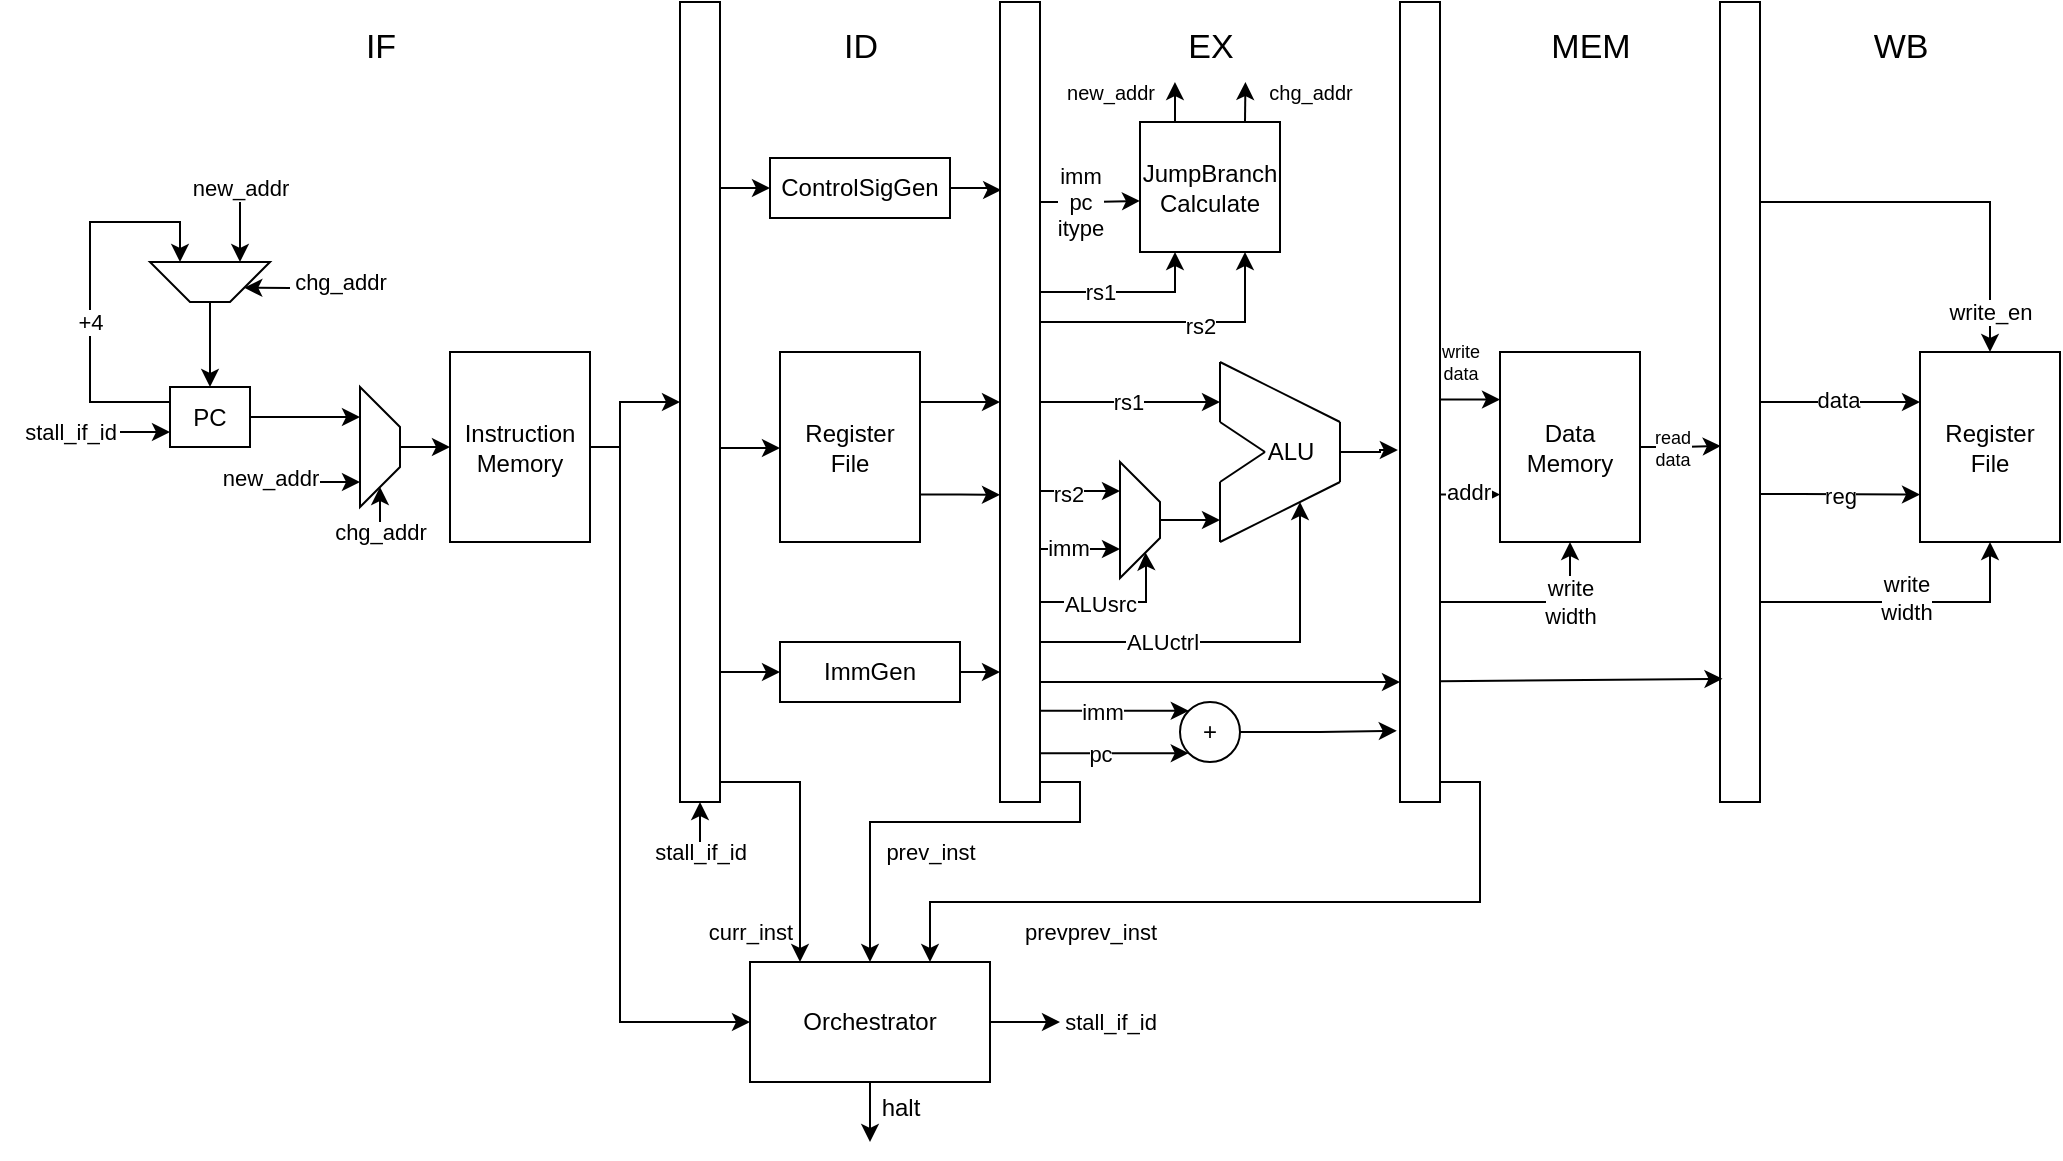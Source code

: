 <mxfile version="22.1.2" type="device" pages="2">
  <diagram name="Page-1" id="x3NtChPYdPju96cAT3KT">
    <mxGraphModel dx="683" dy="403" grid="1" gridSize="10" guides="1" tooltips="1" connect="1" arrows="1" fold="1" page="1" pageScale="1" pageWidth="850" pageHeight="1100" math="0" shadow="0">
      <root>
        <mxCell id="0" />
        <mxCell id="1" parent="0" />
        <mxCell id="_CwGQs3CNdG5-pA4h3Yu-5" style="edgeStyle=orthogonalEdgeStyle;rounded=0;orthogonalLoop=1;jettySize=auto;html=1;entryX=0.75;entryY=1;entryDx=0;entryDy=0;" edge="1" parent="1" source="_CwGQs3CNdG5-pA4h3Yu-2" target="_CwGQs3CNdG5-pA4h3Yu-3">
          <mxGeometry relative="1" as="geometry">
            <Array as="points">
              <mxPoint x="85" y="360" />
              <mxPoint x="85" y="270" />
              <mxPoint x="130" y="270" />
            </Array>
          </mxGeometry>
        </mxCell>
        <mxCell id="_CwGQs3CNdG5-pA4h3Yu-6" value="+4" style="edgeLabel;html=1;align=center;verticalAlign=middle;resizable=0;points=[];" vertex="1" connectable="0" parent="_CwGQs3CNdG5-pA4h3Yu-5">
          <mxGeometry x="-0.172" relative="1" as="geometry">
            <mxPoint as="offset" />
          </mxGeometry>
        </mxCell>
        <mxCell id="_CwGQs3CNdG5-pA4h3Yu-17" style="edgeStyle=orthogonalEdgeStyle;rounded=0;orthogonalLoop=1;jettySize=auto;html=1;entryX=0.25;entryY=1;entryDx=0;entryDy=0;" edge="1" parent="1" source="_CwGQs3CNdG5-pA4h3Yu-2" target="_CwGQs3CNdG5-pA4h3Yu-15">
          <mxGeometry relative="1" as="geometry" />
        </mxCell>
        <mxCell id="_CwGQs3CNdG5-pA4h3Yu-2" value="PC" style="rounded=0;whiteSpace=wrap;html=1;" vertex="1" parent="1">
          <mxGeometry x="125" y="352.5" width="40" height="30" as="geometry" />
        </mxCell>
        <mxCell id="_CwGQs3CNdG5-pA4h3Yu-14" style="edgeStyle=orthogonalEdgeStyle;rounded=0;orthogonalLoop=1;jettySize=auto;html=1;entryX=0.5;entryY=0;entryDx=0;entryDy=0;" edge="1" parent="1" source="_CwGQs3CNdG5-pA4h3Yu-3" target="_CwGQs3CNdG5-pA4h3Yu-2">
          <mxGeometry relative="1" as="geometry" />
        </mxCell>
        <mxCell id="_CwGQs3CNdG5-pA4h3Yu-3" value="" style="shape=trapezoid;perimeter=trapezoidPerimeter;whiteSpace=wrap;html=1;fixedSize=1;direction=west;" vertex="1" parent="1">
          <mxGeometry x="115" y="290" width="60" height="20" as="geometry" />
        </mxCell>
        <mxCell id="_CwGQs3CNdG5-pA4h3Yu-8" value="" style="endArrow=classic;html=1;rounded=0;entryX=0;entryY=0.75;entryDx=0;entryDy=0;" edge="1" parent="1" target="_CwGQs3CNdG5-pA4h3Yu-2">
          <mxGeometry width="50" height="50" relative="1" as="geometry">
            <mxPoint x="100" y="375" as="sourcePoint" />
            <mxPoint x="125" y="430" as="targetPoint" />
          </mxGeometry>
        </mxCell>
        <mxCell id="_CwGQs3CNdG5-pA4h3Yu-10" value="" style="endArrow=classic;html=1;rounded=0;entryX=0.25;entryY=1;entryDx=0;entryDy=0;" edge="1" parent="1" target="_CwGQs3CNdG5-pA4h3Yu-3">
          <mxGeometry width="50" height="50" relative="1" as="geometry">
            <mxPoint x="160" y="260" as="sourcePoint" />
            <mxPoint x="295" y="260" as="targetPoint" />
          </mxGeometry>
        </mxCell>
        <mxCell id="_CwGQs3CNdG5-pA4h3Yu-11" value="&lt;font style=&quot;font-size: 11px;&quot;&gt;new_addr&lt;/font&gt;" style="text;html=1;align=center;verticalAlign=middle;resizable=0;points=[];autosize=1;strokeColor=none;fillColor=none;fontSize=11;" vertex="1" parent="1">
          <mxGeometry x="125" y="238" width="70" height="30" as="geometry" />
        </mxCell>
        <mxCell id="_CwGQs3CNdG5-pA4h3Yu-12" value="" style="endArrow=classic;html=1;rounded=0;entryX=0;entryY=0.25;entryDx=0;entryDy=0;" edge="1" parent="1" target="_CwGQs3CNdG5-pA4h3Yu-3">
          <mxGeometry width="50" height="50" relative="1" as="geometry">
            <mxPoint x="185" y="303" as="sourcePoint" />
            <mxPoint x="295" y="260" as="targetPoint" />
          </mxGeometry>
        </mxCell>
        <mxCell id="_CwGQs3CNdG5-pA4h3Yu-13" value="&lt;font style=&quot;font-size: 11px;&quot;&gt;chg_addr&lt;/font&gt;" style="text;html=1;align=center;verticalAlign=middle;resizable=0;points=[];autosize=1;strokeColor=none;fillColor=none;" vertex="1" parent="1">
          <mxGeometry x="175" y="285" width="70" height="30" as="geometry" />
        </mxCell>
        <mxCell id="_CwGQs3CNdG5-pA4h3Yu-24" style="edgeStyle=orthogonalEdgeStyle;rounded=0;orthogonalLoop=1;jettySize=auto;html=1;" edge="1" parent="1" source="_CwGQs3CNdG5-pA4h3Yu-15" target="_CwGQs3CNdG5-pA4h3Yu-23">
          <mxGeometry relative="1" as="geometry" />
        </mxCell>
        <mxCell id="_CwGQs3CNdG5-pA4h3Yu-15" value="" style="shape=trapezoid;perimeter=trapezoidPerimeter;whiteSpace=wrap;html=1;fixedSize=1;direction=south;" vertex="1" parent="1">
          <mxGeometry x="220" y="352.5" width="20" height="60" as="geometry" />
        </mxCell>
        <mxCell id="_CwGQs3CNdG5-pA4h3Yu-18" value="" style="endArrow=classic;html=1;rounded=0;entryX=1;entryY=0.5;entryDx=0;entryDy=0;" edge="1" parent="1" target="_CwGQs3CNdG5-pA4h3Yu-15">
          <mxGeometry width="50" height="50" relative="1" as="geometry">
            <mxPoint x="230" y="420" as="sourcePoint" />
            <mxPoint x="179.997" y="517.143" as="targetPoint" />
          </mxGeometry>
        </mxCell>
        <mxCell id="_CwGQs3CNdG5-pA4h3Yu-20" value="&lt;font style=&quot;font-size: 11px;&quot;&gt;chg_addr&lt;/font&gt;" style="text;html=1;align=center;verticalAlign=middle;resizable=0;points=[];autosize=1;strokeColor=none;fillColor=none;" vertex="1" parent="1">
          <mxGeometry x="195" y="410" width="70" height="30" as="geometry" />
        </mxCell>
        <mxCell id="_CwGQs3CNdG5-pA4h3Yu-22" value="&lt;font style=&quot;font-size: 11px;&quot;&gt;new_addr&lt;/font&gt;" style="text;html=1;align=center;verticalAlign=middle;resizable=0;points=[];autosize=1;strokeColor=none;fillColor=none;fontSize=11;" vertex="1" parent="1">
          <mxGeometry x="140" y="382.5" width="70" height="30" as="geometry" />
        </mxCell>
        <mxCell id="_CwGQs3CNdG5-pA4h3Yu-53" style="edgeStyle=orthogonalEdgeStyle;rounded=0;orthogonalLoop=1;jettySize=auto;html=1;" edge="1" parent="1" source="_CwGQs3CNdG5-pA4h3Yu-23" target="_CwGQs3CNdG5-pA4h3Yu-46">
          <mxGeometry relative="1" as="geometry">
            <Array as="points">
              <mxPoint x="350" y="383" />
              <mxPoint x="350" y="360" />
            </Array>
          </mxGeometry>
        </mxCell>
        <mxCell id="_CwGQs3CNdG5-pA4h3Yu-54" style="edgeStyle=orthogonalEdgeStyle;rounded=0;orthogonalLoop=1;jettySize=auto;html=1;exitX=1;exitY=0.5;exitDx=0;exitDy=0;entryX=0;entryY=0.5;entryDx=0;entryDy=0;" edge="1" parent="1" source="_CwGQs3CNdG5-pA4h3Yu-23" target="_CwGQs3CNdG5-pA4h3Yu-52">
          <mxGeometry relative="1" as="geometry">
            <Array as="points">
              <mxPoint x="350" y="383" />
              <mxPoint x="350" y="670" />
            </Array>
          </mxGeometry>
        </mxCell>
        <mxCell id="_CwGQs3CNdG5-pA4h3Yu-23" value="Instruction&lt;br&gt;Memory" style="rounded=0;whiteSpace=wrap;html=1;" vertex="1" parent="1">
          <mxGeometry x="265" y="335" width="70" height="95" as="geometry" />
        </mxCell>
        <mxCell id="_CwGQs3CNdG5-pA4h3Yu-71" style="edgeStyle=orthogonalEdgeStyle;rounded=0;orthogonalLoop=1;jettySize=auto;html=1;exitX=1;exitY=0.25;exitDx=0;exitDy=0;" edge="1" parent="1" source="_CwGQs3CNdG5-pA4h3Yu-25" target="_CwGQs3CNdG5-pA4h3Yu-47">
          <mxGeometry relative="1" as="geometry">
            <Array as="points">
              <mxPoint x="500" y="360" />
            </Array>
          </mxGeometry>
        </mxCell>
        <mxCell id="_CwGQs3CNdG5-pA4h3Yu-25" value="Register&lt;br&gt;File" style="rounded=0;whiteSpace=wrap;html=1;" vertex="1" parent="1">
          <mxGeometry x="430" y="335" width="70" height="95" as="geometry" />
        </mxCell>
        <mxCell id="_CwGQs3CNdG5-pA4h3Yu-26" value="ControlSigGen" style="rounded=0;whiteSpace=wrap;html=1;" vertex="1" parent="1">
          <mxGeometry x="425" y="238" width="90" height="30" as="geometry" />
        </mxCell>
        <mxCell id="_CwGQs3CNdG5-pA4h3Yu-27" value="ImmGen" style="rounded=0;whiteSpace=wrap;html=1;" vertex="1" parent="1">
          <mxGeometry x="430" y="480" width="90" height="30" as="geometry" />
        </mxCell>
        <mxCell id="_CwGQs3CNdG5-pA4h3Yu-38" value="" style="group" vertex="1" connectable="0" parent="1">
          <mxGeometry x="650" y="340" width="60" height="90" as="geometry" />
        </mxCell>
        <mxCell id="_CwGQs3CNdG5-pA4h3Yu-29" value="" style="endArrow=none;html=1;rounded=0;" edge="1" parent="_CwGQs3CNdG5-pA4h3Yu-38">
          <mxGeometry width="50" height="50" relative="1" as="geometry">
            <mxPoint x="4.263e-13" y="90" as="sourcePoint" />
            <mxPoint x="60" y="60" as="targetPoint" />
          </mxGeometry>
        </mxCell>
        <mxCell id="_CwGQs3CNdG5-pA4h3Yu-30" value="" style="endArrow=none;html=1;rounded=0;" edge="1" parent="_CwGQs3CNdG5-pA4h3Yu-38">
          <mxGeometry width="50" height="50" relative="1" as="geometry">
            <mxPoint x="60" y="30" as="sourcePoint" />
            <mxPoint as="targetPoint" />
          </mxGeometry>
        </mxCell>
        <mxCell id="_CwGQs3CNdG5-pA4h3Yu-31" value="" style="endArrow=none;html=1;rounded=0;" edge="1" parent="_CwGQs3CNdG5-pA4h3Yu-38">
          <mxGeometry width="50" height="50" relative="1" as="geometry">
            <mxPoint y="30" as="sourcePoint" />
            <mxPoint x="4.263e-13" as="targetPoint" />
          </mxGeometry>
        </mxCell>
        <mxCell id="_CwGQs3CNdG5-pA4h3Yu-32" value="" style="endArrow=none;html=1;rounded=0;" edge="1" parent="_CwGQs3CNdG5-pA4h3Yu-38">
          <mxGeometry width="50" height="50" relative="1" as="geometry">
            <mxPoint x="4.263e-13" y="90" as="sourcePoint" />
            <mxPoint x="4.263e-13" y="60" as="targetPoint" />
          </mxGeometry>
        </mxCell>
        <mxCell id="_CwGQs3CNdG5-pA4h3Yu-33" value="" style="endArrow=none;html=1;rounded=0;" edge="1" parent="_CwGQs3CNdG5-pA4h3Yu-38">
          <mxGeometry width="50" height="50" relative="1" as="geometry">
            <mxPoint x="60" y="60" as="sourcePoint" />
            <mxPoint x="60" y="30" as="targetPoint" />
          </mxGeometry>
        </mxCell>
        <mxCell id="_CwGQs3CNdG5-pA4h3Yu-34" value="" style="endArrow=none;html=1;rounded=0;" edge="1" parent="_CwGQs3CNdG5-pA4h3Yu-38">
          <mxGeometry width="50" height="50" relative="1" as="geometry">
            <mxPoint x="22.5" y="45" as="sourcePoint" />
            <mxPoint y="30" as="targetPoint" />
          </mxGeometry>
        </mxCell>
        <mxCell id="_CwGQs3CNdG5-pA4h3Yu-35" value="" style="endArrow=none;html=1;rounded=0;" edge="1" parent="_CwGQs3CNdG5-pA4h3Yu-38">
          <mxGeometry width="50" height="50" relative="1" as="geometry">
            <mxPoint y="60" as="sourcePoint" />
            <mxPoint x="22.5" y="45" as="targetPoint" />
          </mxGeometry>
        </mxCell>
        <mxCell id="_CwGQs3CNdG5-pA4h3Yu-40" value="ALU" style="text;html=1;align=center;verticalAlign=middle;resizable=0;points=[];autosize=1;strokeColor=none;fillColor=none;" vertex="1" parent="_CwGQs3CNdG5-pA4h3Yu-38">
          <mxGeometry x="10" y="30" width="50" height="30" as="geometry" />
        </mxCell>
        <mxCell id="_CwGQs3CNdG5-pA4h3Yu-39" value="" style="endArrow=classic;html=1;rounded=0;entryX=0.75;entryY=1;entryDx=0;entryDy=0;" edge="1" parent="1">
          <mxGeometry width="50" height="50" relative="1" as="geometry">
            <mxPoint x="200" y="400" as="sourcePoint" />
            <mxPoint x="220" y="400" as="targetPoint" />
          </mxGeometry>
        </mxCell>
        <mxCell id="_CwGQs3CNdG5-pA4h3Yu-79" style="edgeStyle=orthogonalEdgeStyle;rounded=0;orthogonalLoop=1;jettySize=auto;html=1;" edge="1" parent="1" source="_CwGQs3CNdG5-pA4h3Yu-41">
          <mxGeometry relative="1" as="geometry">
            <mxPoint x="650" y="419.0" as="targetPoint" />
          </mxGeometry>
        </mxCell>
        <mxCell id="_CwGQs3CNdG5-pA4h3Yu-41" value="" style="shape=trapezoid;perimeter=trapezoidPerimeter;whiteSpace=wrap;html=1;fixedSize=1;direction=south;" vertex="1" parent="1">
          <mxGeometry x="600" y="390" width="20" height="58" as="geometry" />
        </mxCell>
        <mxCell id="_CwGQs3CNdG5-pA4h3Yu-143" style="edgeStyle=orthogonalEdgeStyle;rounded=0;orthogonalLoop=1;jettySize=auto;html=1;exitX=0.25;exitY=0;exitDx=0;exitDy=0;" edge="1" parent="1" source="_CwGQs3CNdG5-pA4h3Yu-42">
          <mxGeometry relative="1" as="geometry">
            <mxPoint x="627.476" y="200" as="targetPoint" />
          </mxGeometry>
        </mxCell>
        <mxCell id="_CwGQs3CNdG5-pA4h3Yu-144" style="edgeStyle=orthogonalEdgeStyle;rounded=0;orthogonalLoop=1;jettySize=auto;html=1;exitX=0.75;exitY=0;exitDx=0;exitDy=0;" edge="1" parent="1" source="_CwGQs3CNdG5-pA4h3Yu-42">
          <mxGeometry relative="1" as="geometry">
            <mxPoint x="662.714" y="200" as="targetPoint" />
          </mxGeometry>
        </mxCell>
        <mxCell id="_CwGQs3CNdG5-pA4h3Yu-42" value="JumpBranch&lt;br&gt;Calculate" style="rounded=0;whiteSpace=wrap;html=1;" vertex="1" parent="1">
          <mxGeometry x="610" y="220" width="70" height="65" as="geometry" />
        </mxCell>
        <mxCell id="_CwGQs3CNdG5-pA4h3Yu-44" value="Data Memory" style="rounded=0;whiteSpace=wrap;html=1;" vertex="1" parent="1">
          <mxGeometry x="790" y="335" width="70" height="95" as="geometry" />
        </mxCell>
        <mxCell id="_CwGQs3CNdG5-pA4h3Yu-45" value="Register&lt;br&gt;File" style="rounded=0;whiteSpace=wrap;html=1;" vertex="1" parent="1">
          <mxGeometry x="1000" y="335" width="70" height="95" as="geometry" />
        </mxCell>
        <mxCell id="_CwGQs3CNdG5-pA4h3Yu-62" style="edgeStyle=orthogonalEdgeStyle;rounded=0;orthogonalLoop=1;jettySize=auto;html=1;" edge="1" parent="1" source="_CwGQs3CNdG5-pA4h3Yu-46" target="_CwGQs3CNdG5-pA4h3Yu-52">
          <mxGeometry relative="1" as="geometry">
            <Array as="points">
              <mxPoint x="440" y="550" />
            </Array>
          </mxGeometry>
        </mxCell>
        <mxCell id="_CwGQs3CNdG5-pA4h3Yu-65" style="edgeStyle=orthogonalEdgeStyle;rounded=0;orthogonalLoop=1;jettySize=auto;html=1;" edge="1" parent="1" source="_CwGQs3CNdG5-pA4h3Yu-46" target="_CwGQs3CNdG5-pA4h3Yu-27">
          <mxGeometry relative="1" as="geometry">
            <Array as="points">
              <mxPoint x="410" y="495" />
              <mxPoint x="410" y="495" />
            </Array>
          </mxGeometry>
        </mxCell>
        <mxCell id="_CwGQs3CNdG5-pA4h3Yu-68" style="edgeStyle=orthogonalEdgeStyle;rounded=0;orthogonalLoop=1;jettySize=auto;html=1;" edge="1" parent="1" source="_CwGQs3CNdG5-pA4h3Yu-46" target="_CwGQs3CNdG5-pA4h3Yu-25">
          <mxGeometry relative="1" as="geometry">
            <mxPoint x="440" y="380" as="targetPoint" />
            <Array as="points">
              <mxPoint x="410" y="383" />
              <mxPoint x="410" y="383" />
            </Array>
          </mxGeometry>
        </mxCell>
        <mxCell id="_CwGQs3CNdG5-pA4h3Yu-74" style="edgeStyle=orthogonalEdgeStyle;rounded=0;orthogonalLoop=1;jettySize=auto;html=1;" edge="1" parent="1" source="_CwGQs3CNdG5-pA4h3Yu-46" target="_CwGQs3CNdG5-pA4h3Yu-26">
          <mxGeometry relative="1" as="geometry">
            <Array as="points">
              <mxPoint x="420" y="253" />
              <mxPoint x="420" y="253" />
            </Array>
          </mxGeometry>
        </mxCell>
        <mxCell id="_CwGQs3CNdG5-pA4h3Yu-46" value="" style="rounded=0;whiteSpace=wrap;html=1;" vertex="1" parent="1">
          <mxGeometry x="380" y="160" width="20" height="400" as="geometry" />
        </mxCell>
        <mxCell id="_CwGQs3CNdG5-pA4h3Yu-73" style="edgeStyle=orthogonalEdgeStyle;rounded=0;orthogonalLoop=1;jettySize=auto;html=1;" edge="1" parent="1" source="_CwGQs3CNdG5-pA4h3Yu-47">
          <mxGeometry relative="1" as="geometry">
            <mxPoint x="650" y="360" as="targetPoint" />
          </mxGeometry>
        </mxCell>
        <mxCell id="_CwGQs3CNdG5-pA4h3Yu-94" value="rs1" style="edgeLabel;html=1;align=center;verticalAlign=middle;resizable=0;points=[];" vertex="1" connectable="0" parent="_CwGQs3CNdG5-pA4h3Yu-73">
          <mxGeometry x="-0.044" relative="1" as="geometry">
            <mxPoint as="offset" />
          </mxGeometry>
        </mxCell>
        <mxCell id="_CwGQs3CNdG5-pA4h3Yu-77" style="edgeStyle=orthogonalEdgeStyle;rounded=0;orthogonalLoop=1;jettySize=auto;html=1;entryX=0.25;entryY=1;entryDx=0;entryDy=0;" edge="1" parent="1" source="_CwGQs3CNdG5-pA4h3Yu-47" target="_CwGQs3CNdG5-pA4h3Yu-41">
          <mxGeometry relative="1" as="geometry">
            <Array as="points">
              <mxPoint x="580" y="405" />
            </Array>
          </mxGeometry>
        </mxCell>
        <mxCell id="_CwGQs3CNdG5-pA4h3Yu-95" value="rs2" style="edgeLabel;html=1;align=center;verticalAlign=middle;resizable=0;points=[];" vertex="1" connectable="0" parent="_CwGQs3CNdG5-pA4h3Yu-77">
          <mxGeometry x="-0.321" y="-1" relative="1" as="geometry">
            <mxPoint as="offset" />
          </mxGeometry>
        </mxCell>
        <mxCell id="_CwGQs3CNdG5-pA4h3Yu-78" style="edgeStyle=orthogonalEdgeStyle;rounded=0;orthogonalLoop=1;jettySize=auto;html=1;entryX=0.75;entryY=1;entryDx=0;entryDy=0;" edge="1" parent="1" source="_CwGQs3CNdG5-pA4h3Yu-47" target="_CwGQs3CNdG5-pA4h3Yu-41">
          <mxGeometry relative="1" as="geometry">
            <Array as="points">
              <mxPoint x="580" y="434" />
            </Array>
          </mxGeometry>
        </mxCell>
        <mxCell id="_CwGQs3CNdG5-pA4h3Yu-97" value="imm" style="edgeLabel;html=1;align=center;verticalAlign=middle;resizable=0;points=[];" vertex="1" connectable="0" parent="_CwGQs3CNdG5-pA4h3Yu-78">
          <mxGeometry x="-0.321" y="1" relative="1" as="geometry">
            <mxPoint as="offset" />
          </mxGeometry>
        </mxCell>
        <mxCell id="_CwGQs3CNdG5-pA4h3Yu-80" style="edgeStyle=orthogonalEdgeStyle;rounded=0;orthogonalLoop=1;jettySize=auto;html=1;exitX=1;exitY=0.75;exitDx=0;exitDy=0;entryX=1;entryY=0.25;entryDx=0;entryDy=0;" edge="1" parent="1" source="_CwGQs3CNdG5-pA4h3Yu-47" target="_CwGQs3CNdG5-pA4h3Yu-41">
          <mxGeometry relative="1" as="geometry">
            <Array as="points">
              <mxPoint x="613" y="460" />
              <mxPoint x="613" y="440" />
              <mxPoint x="613" y="440" />
            </Array>
          </mxGeometry>
        </mxCell>
        <mxCell id="_CwGQs3CNdG5-pA4h3Yu-99" value="ALUsrc" style="edgeLabel;html=1;align=center;verticalAlign=middle;resizable=0;points=[];" vertex="1" connectable="0" parent="_CwGQs3CNdG5-pA4h3Yu-80">
          <mxGeometry x="-0.593" y="-1" relative="1" as="geometry">
            <mxPoint x="14" as="offset" />
          </mxGeometry>
        </mxCell>
        <mxCell id="_CwGQs3CNdG5-pA4h3Yu-82" style="edgeStyle=orthogonalEdgeStyle;rounded=0;orthogonalLoop=1;jettySize=auto;html=1;exitX=1;exitY=0.75;exitDx=0;exitDy=0;" edge="1" parent="1" source="_CwGQs3CNdG5-pA4h3Yu-47">
          <mxGeometry relative="1" as="geometry">
            <mxPoint x="690" y="410" as="targetPoint" />
            <Array as="points">
              <mxPoint x="560" y="480" />
              <mxPoint x="690" y="480" />
            </Array>
          </mxGeometry>
        </mxCell>
        <mxCell id="_CwGQs3CNdG5-pA4h3Yu-100" value="ALUctrl" style="edgeLabel;html=1;align=center;verticalAlign=middle;resizable=0;points=[];" vertex="1" connectable="0" parent="_CwGQs3CNdG5-pA4h3Yu-82">
          <mxGeometry x="-0.659" relative="1" as="geometry">
            <mxPoint x="43" as="offset" />
          </mxGeometry>
        </mxCell>
        <mxCell id="_CwGQs3CNdG5-pA4h3Yu-83" style="edgeStyle=orthogonalEdgeStyle;rounded=0;orthogonalLoop=1;jettySize=auto;html=1;exitX=1;exitY=0.75;exitDx=0;exitDy=0;entryX=0;entryY=0;entryDx=0;entryDy=0;" edge="1" parent="1" source="_CwGQs3CNdG5-pA4h3Yu-47" target="_CwGQs3CNdG5-pA4h3Yu-50">
          <mxGeometry relative="1" as="geometry">
            <Array as="points">
              <mxPoint x="560" y="514" />
            </Array>
          </mxGeometry>
        </mxCell>
        <mxCell id="_CwGQs3CNdG5-pA4h3Yu-101" value="imm" style="edgeLabel;html=1;align=center;verticalAlign=middle;resizable=0;points=[];" vertex="1" connectable="0" parent="_CwGQs3CNdG5-pA4h3Yu-83">
          <mxGeometry x="0.324" relative="1" as="geometry">
            <mxPoint as="offset" />
          </mxGeometry>
        </mxCell>
        <mxCell id="_CwGQs3CNdG5-pA4h3Yu-84" style="edgeStyle=orthogonalEdgeStyle;rounded=0;orthogonalLoop=1;jettySize=auto;html=1;exitX=1;exitY=0.75;exitDx=0;exitDy=0;entryX=0;entryY=1;entryDx=0;entryDy=0;" edge="1" parent="1" source="_CwGQs3CNdG5-pA4h3Yu-47" target="_CwGQs3CNdG5-pA4h3Yu-50">
          <mxGeometry relative="1" as="geometry">
            <Array as="points">
              <mxPoint x="560" y="536" />
            </Array>
          </mxGeometry>
        </mxCell>
        <mxCell id="_CwGQs3CNdG5-pA4h3Yu-102" value="pc" style="edgeLabel;html=1;align=center;verticalAlign=middle;resizable=0;points=[];" vertex="1" connectable="0" parent="_CwGQs3CNdG5-pA4h3Yu-84">
          <mxGeometry x="0.352" relative="1" as="geometry">
            <mxPoint x="4" as="offset" />
          </mxGeometry>
        </mxCell>
        <mxCell id="_CwGQs3CNdG5-pA4h3Yu-89" style="edgeStyle=orthogonalEdgeStyle;rounded=0;orthogonalLoop=1;jettySize=auto;html=1;exitX=1;exitY=0.25;exitDx=0;exitDy=0;entryX=0.25;entryY=1;entryDx=0;entryDy=0;" edge="1" parent="1" source="_CwGQs3CNdG5-pA4h3Yu-47" target="_CwGQs3CNdG5-pA4h3Yu-42">
          <mxGeometry relative="1" as="geometry">
            <Array as="points">
              <mxPoint x="560" y="305" />
              <mxPoint x="628" y="305" />
            </Array>
          </mxGeometry>
        </mxCell>
        <mxCell id="_CwGQs3CNdG5-pA4h3Yu-92" value="rs1" style="edgeLabel;html=1;align=center;verticalAlign=middle;resizable=0;points=[];" vertex="1" connectable="0" parent="_CwGQs3CNdG5-pA4h3Yu-89">
          <mxGeometry x="0.13" relative="1" as="geometry">
            <mxPoint as="offset" />
          </mxGeometry>
        </mxCell>
        <mxCell id="_CwGQs3CNdG5-pA4h3Yu-90" value="" style="edgeStyle=orthogonalEdgeStyle;rounded=0;orthogonalLoop=1;jettySize=auto;html=1;exitX=1;exitY=0.25;exitDx=0;exitDy=0;entryX=0.75;entryY=1;entryDx=0;entryDy=0;" edge="1" parent="1" source="_CwGQs3CNdG5-pA4h3Yu-47" target="_CwGQs3CNdG5-pA4h3Yu-42">
          <mxGeometry relative="1" as="geometry">
            <Array as="points">
              <mxPoint x="560" y="320" />
              <mxPoint x="663" y="320" />
            </Array>
          </mxGeometry>
        </mxCell>
        <mxCell id="_CwGQs3CNdG5-pA4h3Yu-93" value="rs2" style="edgeLabel;html=1;align=center;verticalAlign=middle;resizable=0;points=[];" vertex="1" connectable="0" parent="_CwGQs3CNdG5-pA4h3Yu-90">
          <mxGeometry x="0.378" y="-2" relative="1" as="geometry">
            <mxPoint x="4" as="offset" />
          </mxGeometry>
        </mxCell>
        <mxCell id="_CwGQs3CNdG5-pA4h3Yu-47" value="" style="rounded=0;whiteSpace=wrap;html=1;" vertex="1" parent="1">
          <mxGeometry x="540" y="160" width="20" height="400" as="geometry" />
        </mxCell>
        <mxCell id="_CwGQs3CNdG5-pA4h3Yu-104" style="edgeStyle=orthogonalEdgeStyle;rounded=0;orthogonalLoop=1;jettySize=auto;html=1;exitX=1;exitY=0.75;exitDx=0;exitDy=0;entryX=0.5;entryY=1;entryDx=0;entryDy=0;" edge="1" parent="1" source="_CwGQs3CNdG5-pA4h3Yu-48" target="_CwGQs3CNdG5-pA4h3Yu-44">
          <mxGeometry relative="1" as="geometry">
            <Array as="points">
              <mxPoint x="825" y="460" />
            </Array>
          </mxGeometry>
        </mxCell>
        <mxCell id="_CwGQs3CNdG5-pA4h3Yu-117" value="write&lt;br&gt;width" style="edgeLabel;html=1;align=center;verticalAlign=middle;resizable=0;points=[];" vertex="1" connectable="0" parent="_CwGQs3CNdG5-pA4h3Yu-104">
          <mxGeometry x="0.6" y="2" relative="1" as="geometry">
            <mxPoint x="2" y="11" as="offset" />
          </mxGeometry>
        </mxCell>
        <mxCell id="_CwGQs3CNdG5-pA4h3Yu-108" style="edgeStyle=orthogonalEdgeStyle;rounded=0;orthogonalLoop=1;jettySize=auto;html=1;entryX=0;entryY=0.25;entryDx=0;entryDy=0;" edge="1" parent="1" source="_CwGQs3CNdG5-pA4h3Yu-48" target="_CwGQs3CNdG5-pA4h3Yu-44">
          <mxGeometry relative="1" as="geometry">
            <Array as="points">
              <mxPoint x="780" y="359" />
            </Array>
          </mxGeometry>
        </mxCell>
        <mxCell id="_CwGQs3CNdG5-pA4h3Yu-110" value="write&lt;br style=&quot;font-size: 9px;&quot;&gt;data" style="edgeLabel;html=1;align=center;verticalAlign=middle;resizable=0;points=[];fontSize=9;" vertex="1" connectable="0" parent="_CwGQs3CNdG5-pA4h3Yu-108">
          <mxGeometry x="-0.533" y="2" relative="1" as="geometry">
            <mxPoint x="3" y="-17" as="offset" />
          </mxGeometry>
        </mxCell>
        <mxCell id="_CwGQs3CNdG5-pA4h3Yu-109" style="edgeStyle=orthogonalEdgeStyle;rounded=0;orthogonalLoop=1;jettySize=auto;html=1;entryX=0;entryY=0.75;entryDx=0;entryDy=0;" edge="1" parent="1" source="_CwGQs3CNdG5-pA4h3Yu-48" target="_CwGQs3CNdG5-pA4h3Yu-44">
          <mxGeometry relative="1" as="geometry">
            <Array as="points">
              <mxPoint x="780" y="406" />
            </Array>
          </mxGeometry>
        </mxCell>
        <mxCell id="_CwGQs3CNdG5-pA4h3Yu-111" value="addr" style="edgeLabel;html=1;align=center;verticalAlign=middle;resizable=0;points=[];" vertex="1" connectable="0" parent="_CwGQs3CNdG5-pA4h3Yu-109">
          <mxGeometry x="-0.089" y="2" relative="1" as="geometry">
            <mxPoint as="offset" />
          </mxGeometry>
        </mxCell>
        <mxCell id="_CwGQs3CNdG5-pA4h3Yu-141" style="edgeStyle=orthogonalEdgeStyle;rounded=0;orthogonalLoop=1;jettySize=auto;html=1;entryX=0.75;entryY=0;entryDx=0;entryDy=0;" edge="1" parent="1" source="_CwGQs3CNdG5-pA4h3Yu-48" target="_CwGQs3CNdG5-pA4h3Yu-52">
          <mxGeometry relative="1" as="geometry">
            <Array as="points">
              <mxPoint x="780" y="550" />
              <mxPoint x="780" y="610" />
              <mxPoint x="505" y="610" />
            </Array>
          </mxGeometry>
        </mxCell>
        <mxCell id="_CwGQs3CNdG5-pA4h3Yu-48" value="" style="rounded=0;whiteSpace=wrap;html=1;" vertex="1" parent="1">
          <mxGeometry x="740" y="160" width="20" height="400" as="geometry" />
        </mxCell>
        <mxCell id="_CwGQs3CNdG5-pA4h3Yu-50" value="+" style="ellipse;whiteSpace=wrap;html=1;aspect=fixed;" vertex="1" parent="1">
          <mxGeometry x="630" y="510" width="30" height="30" as="geometry" />
        </mxCell>
        <mxCell id="_CwGQs3CNdG5-pA4h3Yu-112" style="edgeStyle=orthogonalEdgeStyle;rounded=0;orthogonalLoop=1;jettySize=auto;html=1;exitX=1;exitY=0.25;exitDx=0;exitDy=0;entryX=0.5;entryY=0;entryDx=0;entryDy=0;" edge="1" parent="1" source="_CwGQs3CNdG5-pA4h3Yu-51" target="_CwGQs3CNdG5-pA4h3Yu-45">
          <mxGeometry relative="1" as="geometry" />
        </mxCell>
        <mxCell id="_CwGQs3CNdG5-pA4h3Yu-113" value="write_en" style="edgeLabel;html=1;align=center;verticalAlign=middle;resizable=0;points=[];" vertex="1" connectable="0" parent="_CwGQs3CNdG5-pA4h3Yu-112">
          <mxGeometry x="-0.053" y="1" relative="1" as="geometry">
            <mxPoint x="25" y="56" as="offset" />
          </mxGeometry>
        </mxCell>
        <mxCell id="_CwGQs3CNdG5-pA4h3Yu-114" style="edgeStyle=orthogonalEdgeStyle;rounded=0;orthogonalLoop=1;jettySize=auto;html=1;entryX=0;entryY=0.75;entryDx=0;entryDy=0;" edge="1" parent="1" source="_CwGQs3CNdG5-pA4h3Yu-51" target="_CwGQs3CNdG5-pA4h3Yu-45">
          <mxGeometry relative="1" as="geometry">
            <Array as="points">
              <mxPoint x="940" y="406" />
              <mxPoint x="940" y="406" />
            </Array>
          </mxGeometry>
        </mxCell>
        <mxCell id="_CwGQs3CNdG5-pA4h3Yu-115" value="reg" style="edgeLabel;html=1;align=center;verticalAlign=middle;resizable=0;points=[];" vertex="1" connectable="0" parent="_CwGQs3CNdG5-pA4h3Yu-114">
          <mxGeometry x="0.0" y="-1" relative="1" as="geometry">
            <mxPoint as="offset" />
          </mxGeometry>
        </mxCell>
        <mxCell id="_CwGQs3CNdG5-pA4h3Yu-118" style="edgeStyle=orthogonalEdgeStyle;rounded=0;orthogonalLoop=1;jettySize=auto;html=1;exitX=1;exitY=0.75;exitDx=0;exitDy=0;entryX=0.5;entryY=1;entryDx=0;entryDy=0;" edge="1" parent="1" source="_CwGQs3CNdG5-pA4h3Yu-51" target="_CwGQs3CNdG5-pA4h3Yu-45">
          <mxGeometry relative="1" as="geometry">
            <Array as="points">
              <mxPoint x="1035" y="460" />
            </Array>
          </mxGeometry>
        </mxCell>
        <mxCell id="_CwGQs3CNdG5-pA4h3Yu-119" value="write&lt;br&gt;width" style="edgeLabel;html=1;align=center;verticalAlign=middle;resizable=0;points=[];" vertex="1" connectable="0" parent="_CwGQs3CNdG5-pA4h3Yu-118">
          <mxGeometry y="2" relative="1" as="geometry">
            <mxPoint as="offset" />
          </mxGeometry>
        </mxCell>
        <mxCell id="_CwGQs3CNdG5-pA4h3Yu-122" style="edgeStyle=orthogonalEdgeStyle;rounded=0;orthogonalLoop=1;jettySize=auto;html=1;" edge="1" parent="1" source="_CwGQs3CNdG5-pA4h3Yu-51">
          <mxGeometry relative="1" as="geometry">
            <mxPoint x="1000" y="360" as="targetPoint" />
            <Array as="points">
              <mxPoint x="1000" y="360" />
            </Array>
          </mxGeometry>
        </mxCell>
        <mxCell id="_CwGQs3CNdG5-pA4h3Yu-123" value="data" style="edgeLabel;html=1;align=center;verticalAlign=middle;resizable=0;points=[];" vertex="1" connectable="0" parent="_CwGQs3CNdG5-pA4h3Yu-122">
          <mxGeometry x="-0.035" y="1" relative="1" as="geometry">
            <mxPoint as="offset" />
          </mxGeometry>
        </mxCell>
        <mxCell id="_CwGQs3CNdG5-pA4h3Yu-51" value="" style="rounded=0;whiteSpace=wrap;html=1;" vertex="1" parent="1">
          <mxGeometry x="900" y="160" width="20" height="400" as="geometry" />
        </mxCell>
        <mxCell id="_CwGQs3CNdG5-pA4h3Yu-59" style="edgeStyle=orthogonalEdgeStyle;rounded=0;orthogonalLoop=1;jettySize=auto;html=1;exitX=1;exitY=0.5;exitDx=0;exitDy=0;" edge="1" parent="1" source="_CwGQs3CNdG5-pA4h3Yu-52">
          <mxGeometry relative="1" as="geometry">
            <mxPoint x="570" y="669.833" as="targetPoint" />
          </mxGeometry>
        </mxCell>
        <mxCell id="_CwGQs3CNdG5-pA4h3Yu-120" style="edgeStyle=orthogonalEdgeStyle;rounded=0;orthogonalLoop=1;jettySize=auto;html=1;" edge="1" parent="1" source="_CwGQs3CNdG5-pA4h3Yu-52">
          <mxGeometry relative="1" as="geometry">
            <mxPoint x="475" y="730" as="targetPoint" />
          </mxGeometry>
        </mxCell>
        <mxCell id="_CwGQs3CNdG5-pA4h3Yu-52" value="Orchestrator" style="rounded=0;whiteSpace=wrap;html=1;" vertex="1" parent="1">
          <mxGeometry x="415" y="640" width="120" height="60" as="geometry" />
        </mxCell>
        <mxCell id="_CwGQs3CNdG5-pA4h3Yu-55" value="" style="endArrow=classic;html=1;rounded=0;entryX=0.5;entryY=1;entryDx=0;entryDy=0;" edge="1" parent="1" target="_CwGQs3CNdG5-pA4h3Yu-46">
          <mxGeometry width="50" height="50" relative="1" as="geometry">
            <mxPoint x="390" y="580" as="sourcePoint" />
            <mxPoint x="415" y="570" as="targetPoint" />
          </mxGeometry>
        </mxCell>
        <mxCell id="_CwGQs3CNdG5-pA4h3Yu-56" value="&lt;font style=&quot;font-size: 11px;&quot;&gt;stall_if_id&lt;/font&gt;" style="text;html=1;align=center;verticalAlign=middle;resizable=0;points=[];autosize=1;strokeColor=none;fillColor=none;" vertex="1" parent="1">
          <mxGeometry x="355" y="570" width="70" height="30" as="geometry" />
        </mxCell>
        <mxCell id="_CwGQs3CNdG5-pA4h3Yu-64" value="&lt;font style=&quot;font-size: 11px;&quot;&gt;curr_inst&lt;/font&gt;" style="text;html=1;align=center;verticalAlign=middle;resizable=0;points=[];autosize=1;strokeColor=none;fillColor=none;" vertex="1" parent="1">
          <mxGeometry x="380" y="610" width="70" height="30" as="geometry" />
        </mxCell>
        <mxCell id="_CwGQs3CNdG5-pA4h3Yu-67" style="edgeStyle=orthogonalEdgeStyle;rounded=0;orthogonalLoop=1;jettySize=auto;html=1;entryX=-0.009;entryY=0.836;entryDx=0;entryDy=0;entryPerimeter=0;" edge="1" parent="1" source="_CwGQs3CNdG5-pA4h3Yu-27" target="_CwGQs3CNdG5-pA4h3Yu-47">
          <mxGeometry relative="1" as="geometry" />
        </mxCell>
        <mxCell id="_CwGQs3CNdG5-pA4h3Yu-72" style="edgeStyle=orthogonalEdgeStyle;rounded=0;orthogonalLoop=1;jettySize=auto;html=1;exitX=1;exitY=0.75;exitDx=0;exitDy=0;entryX=0;entryY=0.616;entryDx=0;entryDy=0;entryPerimeter=0;" edge="1" parent="1" source="_CwGQs3CNdG5-pA4h3Yu-25" target="_CwGQs3CNdG5-pA4h3Yu-47">
          <mxGeometry relative="1" as="geometry" />
        </mxCell>
        <mxCell id="_CwGQs3CNdG5-pA4h3Yu-75" style="edgeStyle=orthogonalEdgeStyle;rounded=0;orthogonalLoop=1;jettySize=auto;html=1;entryX=0.029;entryY=0.235;entryDx=0;entryDy=0;entryPerimeter=0;" edge="1" parent="1" source="_CwGQs3CNdG5-pA4h3Yu-26" target="_CwGQs3CNdG5-pA4h3Yu-47">
          <mxGeometry relative="1" as="geometry" />
        </mxCell>
        <mxCell id="_CwGQs3CNdG5-pA4h3Yu-85" style="edgeStyle=orthogonalEdgeStyle;rounded=0;orthogonalLoop=1;jettySize=auto;html=1;entryX=-0.08;entryY=0.911;entryDx=0;entryDy=0;entryPerimeter=0;" edge="1" parent="1" source="_CwGQs3CNdG5-pA4h3Yu-50" target="_CwGQs3CNdG5-pA4h3Yu-48">
          <mxGeometry relative="1" as="geometry" />
        </mxCell>
        <mxCell id="_CwGQs3CNdG5-pA4h3Yu-88" style="edgeStyle=orthogonalEdgeStyle;rounded=0;orthogonalLoop=1;jettySize=auto;html=1;exitX=1;exitY=0.25;exitDx=0;exitDy=0;entryX=0;entryY=0.607;entryDx=0;entryDy=0;entryPerimeter=0;" edge="1" parent="1" source="_CwGQs3CNdG5-pA4h3Yu-47" target="_CwGQs3CNdG5-pA4h3Yu-42">
          <mxGeometry relative="1" as="geometry" />
        </mxCell>
        <mxCell id="_CwGQs3CNdG5-pA4h3Yu-91" value="imm&lt;br&gt;pc&lt;br&gt;itype" style="edgeLabel;html=1;align=center;verticalAlign=middle;resizable=0;points=[];" vertex="1" connectable="0" parent="_CwGQs3CNdG5-pA4h3Yu-88">
          <mxGeometry x="-0.289" y="3" relative="1" as="geometry">
            <mxPoint x="2" y="3" as="offset" />
          </mxGeometry>
        </mxCell>
        <mxCell id="_CwGQs3CNdG5-pA4h3Yu-98" value="" style="endArrow=classic;html=1;rounded=0;exitX=1.003;exitY=0.85;exitDx=0;exitDy=0;exitPerimeter=0;" edge="1" parent="1" source="_CwGQs3CNdG5-pA4h3Yu-47">
          <mxGeometry width="50" height="50" relative="1" as="geometry">
            <mxPoint x="580" y="500" as="sourcePoint" />
            <mxPoint x="740" y="500" as="targetPoint" />
          </mxGeometry>
        </mxCell>
        <mxCell id="_CwGQs3CNdG5-pA4h3Yu-103" value="" style="endArrow=classic;html=1;rounded=0;exitX=0.984;exitY=0.849;exitDx=0;exitDy=0;exitPerimeter=0;entryX=0.062;entryY=0.846;entryDx=0;entryDy=0;entryPerimeter=0;" edge="1" parent="1" source="_CwGQs3CNdG5-pA4h3Yu-48" target="_CwGQs3CNdG5-pA4h3Yu-51">
          <mxGeometry width="50" height="50" relative="1" as="geometry">
            <mxPoint x="800" y="510" as="sourcePoint" />
            <mxPoint x="850" y="460" as="targetPoint" />
          </mxGeometry>
        </mxCell>
        <mxCell id="_CwGQs3CNdG5-pA4h3Yu-105" style="edgeStyle=orthogonalEdgeStyle;rounded=0;orthogonalLoop=1;jettySize=auto;html=1;entryX=0.019;entryY=0.555;entryDx=0;entryDy=0;entryPerimeter=0;" edge="1" parent="1" source="_CwGQs3CNdG5-pA4h3Yu-44" target="_CwGQs3CNdG5-pA4h3Yu-51">
          <mxGeometry relative="1" as="geometry" />
        </mxCell>
        <mxCell id="_CwGQs3CNdG5-pA4h3Yu-106" value="read&lt;br style=&quot;font-size: 9px;&quot;&gt;data" style="edgeLabel;html=1;align=center;verticalAlign=middle;resizable=0;points=[];fontSize=9;" vertex="1" connectable="0" parent="_CwGQs3CNdG5-pA4h3Yu-105">
          <mxGeometry x="-0.217" relative="1" as="geometry">
            <mxPoint as="offset" />
          </mxGeometry>
        </mxCell>
        <mxCell id="_CwGQs3CNdG5-pA4h3Yu-121" value="halt" style="text;html=1;align=center;verticalAlign=middle;resizable=0;points=[];autosize=1;strokeColor=none;fillColor=none;" vertex="1" parent="1">
          <mxGeometry x="470" y="698" width="40" height="30" as="geometry" />
        </mxCell>
        <mxCell id="_CwGQs3CNdG5-pA4h3Yu-124" value="&lt;font style=&quot;font-size: 17px;&quot;&gt;IF&lt;/font&gt;" style="text;html=1;align=center;verticalAlign=middle;resizable=0;points=[];autosize=1;strokeColor=none;fillColor=none;" vertex="1" parent="1">
          <mxGeometry x="210" y="168" width="40" height="30" as="geometry" />
        </mxCell>
        <mxCell id="_CwGQs3CNdG5-pA4h3Yu-125" value="&lt;font style=&quot;font-size: 17px;&quot;&gt;ID&lt;/font&gt;" style="text;html=1;align=center;verticalAlign=middle;resizable=0;points=[];autosize=1;strokeColor=none;fillColor=none;" vertex="1" parent="1">
          <mxGeometry x="450" y="168" width="40" height="30" as="geometry" />
        </mxCell>
        <mxCell id="_CwGQs3CNdG5-pA4h3Yu-126" value="&lt;font style=&quot;font-size: 17px;&quot;&gt;EX&lt;/font&gt;" style="text;html=1;align=center;verticalAlign=middle;resizable=0;points=[];autosize=1;strokeColor=none;fillColor=none;" vertex="1" parent="1">
          <mxGeometry x="620" y="168" width="50" height="30" as="geometry" />
        </mxCell>
        <mxCell id="_CwGQs3CNdG5-pA4h3Yu-127" value="&lt;font style=&quot;font-size: 17px;&quot;&gt;MEM&lt;/font&gt;" style="text;html=1;align=center;verticalAlign=middle;resizable=0;points=[];autosize=1;strokeColor=none;fillColor=none;" vertex="1" parent="1">
          <mxGeometry x="805" y="168" width="60" height="30" as="geometry" />
        </mxCell>
        <mxCell id="_CwGQs3CNdG5-pA4h3Yu-128" value="&lt;font style=&quot;font-size: 17px;&quot;&gt;WB&lt;/font&gt;" style="text;html=1;align=center;verticalAlign=middle;resizable=0;points=[];autosize=1;strokeColor=none;fillColor=none;" vertex="1" parent="1">
          <mxGeometry x="965" y="168" width="50" height="30" as="geometry" />
        </mxCell>
        <mxCell id="_CwGQs3CNdG5-pA4h3Yu-129" style="edgeStyle=orthogonalEdgeStyle;rounded=0;orthogonalLoop=1;jettySize=auto;html=1;" edge="1" parent="1" source="_CwGQs3CNdG5-pA4h3Yu-47" target="_CwGQs3CNdG5-pA4h3Yu-52">
          <mxGeometry relative="1" as="geometry">
            <Array as="points">
              <mxPoint x="580" y="550" />
              <mxPoint x="580" y="570" />
              <mxPoint x="475" y="570" />
            </Array>
          </mxGeometry>
        </mxCell>
        <mxCell id="_CwGQs3CNdG5-pA4h3Yu-130" value="&lt;font style=&quot;font-size: 11px;&quot;&gt;prev_inst&lt;/font&gt;" style="text;html=1;align=center;verticalAlign=middle;resizable=0;points=[];autosize=1;strokeColor=none;fillColor=none;" vertex="1" parent="1">
          <mxGeometry x="470" y="570" width="70" height="30" as="geometry" />
        </mxCell>
        <mxCell id="_CwGQs3CNdG5-pA4h3Yu-138" style="edgeStyle=orthogonalEdgeStyle;rounded=0;orthogonalLoop=1;jettySize=auto;html=1;entryX=-0.053;entryY=0.56;entryDx=0;entryDy=0;entryPerimeter=0;" edge="1" parent="1" source="_CwGQs3CNdG5-pA4h3Yu-40" target="_CwGQs3CNdG5-pA4h3Yu-48">
          <mxGeometry relative="1" as="geometry" />
        </mxCell>
        <mxCell id="_CwGQs3CNdG5-pA4h3Yu-139" value="&lt;font style=&quot;font-size: 11px;&quot;&gt;stall_if_id&lt;/font&gt;" style="text;html=1;align=center;verticalAlign=middle;resizable=0;points=[];autosize=1;strokeColor=none;fillColor=none;" vertex="1" parent="1">
          <mxGeometry x="560" y="655" width="70" height="30" as="geometry" />
        </mxCell>
        <mxCell id="_CwGQs3CNdG5-pA4h3Yu-140" value="&lt;font style=&quot;font-size: 11px;&quot;&gt;stall_if_id&lt;/font&gt;" style="text;html=1;align=center;verticalAlign=middle;resizable=0;points=[];autosize=1;strokeColor=none;fillColor=none;" vertex="1" parent="1">
          <mxGeometry x="40" y="360" width="70" height="30" as="geometry" />
        </mxCell>
        <mxCell id="_CwGQs3CNdG5-pA4h3Yu-142" value="&lt;font style=&quot;font-size: 11px;&quot;&gt;prevprev_inst&lt;/font&gt;" style="text;html=1;align=center;verticalAlign=middle;resizable=0;points=[];autosize=1;strokeColor=none;fillColor=none;" vertex="1" parent="1">
          <mxGeometry x="540" y="610" width="90" height="30" as="geometry" />
        </mxCell>
        <mxCell id="_CwGQs3CNdG5-pA4h3Yu-145" value="&lt;font style=&quot;font-size: 10px;&quot;&gt;new_addr&lt;/font&gt;" style="text;html=1;align=center;verticalAlign=middle;resizable=0;points=[];autosize=1;strokeColor=none;fillColor=none;" vertex="1" parent="1">
          <mxGeometry x="560" y="190" width="70" height="30" as="geometry" />
        </mxCell>
        <mxCell id="_CwGQs3CNdG5-pA4h3Yu-146" value="&lt;font style=&quot;font-size: 10px;&quot;&gt;chg_addr&lt;/font&gt;" style="text;html=1;align=center;verticalAlign=middle;resizable=0;points=[];autosize=1;strokeColor=none;fillColor=none;" vertex="1" parent="1">
          <mxGeometry x="660" y="190" width="70" height="30" as="geometry" />
        </mxCell>
      </root>
    </mxGraphModel>
  </diagram>
  <diagram id="lljNApLqucT-aJEhlqJn" name="Page-2">
    <mxGraphModel dx="989" dy="584" grid="1" gridSize="10" guides="1" tooltips="1" connect="1" arrows="1" fold="1" page="1" pageScale="1" pageWidth="850" pageHeight="1100" math="0" shadow="0">
      <root>
        <mxCell id="0" />
        <mxCell id="1" parent="0" />
        <mxCell id="dbTQWyRAdm9h8-_TGfiz-4" style="edgeStyle=orthogonalEdgeStyle;rounded=0;orthogonalLoop=1;jettySize=auto;html=1;" edge="1" parent="1" source="dbTQWyRAdm9h8-_TGfiz-1" target="dbTQWyRAdm9h8-_TGfiz-2">
          <mxGeometry relative="1" as="geometry" />
        </mxCell>
        <mxCell id="dbTQWyRAdm9h8-_TGfiz-1" value="Module sanity&lt;br&gt;check" style="rounded=0;whiteSpace=wrap;html=1;" vertex="1" parent="1">
          <mxGeometry x="150" y="310" width="90" height="60" as="geometry" />
        </mxCell>
        <mxCell id="dbTQWyRAdm9h8-_TGfiz-5" style="edgeStyle=orthogonalEdgeStyle;rounded=0;orthogonalLoop=1;jettySize=auto;html=1;" edge="1" parent="1" source="dbTQWyRAdm9h8-_TGfiz-2" target="dbTQWyRAdm9h8-_TGfiz-3">
          <mxGeometry relative="1" as="geometry" />
        </mxCell>
        <mxCell id="dbTQWyRAdm9h8-_TGfiz-2" value="Small program check" style="rounded=0;whiteSpace=wrap;html=1;" vertex="1" parent="1">
          <mxGeometry x="300" y="310" width="90" height="60" as="geometry" />
        </mxCell>
        <mxCell id="dbTQWyRAdm9h8-_TGfiz-8" style="edgeStyle=orthogonalEdgeStyle;rounded=0;orthogonalLoop=1;jettySize=auto;html=1;" edge="1" parent="1" source="dbTQWyRAdm9h8-_TGfiz-3">
          <mxGeometry relative="1" as="geometry">
            <mxPoint x="590" y="340" as="targetPoint" />
          </mxGeometry>
        </mxCell>
        <mxCell id="dbTQWyRAdm9h8-_TGfiz-3" value="Test with&lt;br&gt;RISCOF" style="rounded=0;whiteSpace=wrap;html=1;" vertex="1" parent="1">
          <mxGeometry x="450" y="310" width="90" height="60" as="geometry" />
        </mxCell>
        <mxCell id="dbTQWyRAdm9h8-_TGfiz-6" value="&lt;font style=&quot;font-size: 10px;&quot;&gt;passed&lt;/font&gt;" style="text;html=1;align=center;verticalAlign=middle;resizable=0;points=[];autosize=1;strokeColor=none;fillColor=none;" vertex="1" parent="1">
          <mxGeometry x="240" y="318" width="60" height="30" as="geometry" />
        </mxCell>
        <mxCell id="dbTQWyRAdm9h8-_TGfiz-7" value="&lt;font style=&quot;font-size: 10px;&quot;&gt;passed&lt;/font&gt;" style="text;html=1;align=center;verticalAlign=middle;resizable=0;points=[];autosize=1;strokeColor=none;fillColor=none;" vertex="1" parent="1">
          <mxGeometry x="390" y="318" width="60" height="30" as="geometry" />
        </mxCell>
        <mxCell id="dbTQWyRAdm9h8-_TGfiz-10" value="&lt;span style=&quot;font-size: 10px;&quot;&gt;FPGA&lt;/span&gt;" style="text;html=1;align=center;verticalAlign=middle;resizable=0;points=[];autosize=1;strokeColor=none;fillColor=none;" vertex="1" parent="1">
          <mxGeometry x="535" y="318" width="50" height="30" as="geometry" />
        </mxCell>
        <mxCell id="dbTQWyRAdm9h8-_TGfiz-12" value="" style="endArrow=classic;html=1;rounded=0;entryX=0;entryY=0.5;entryDx=0;entryDy=0;" edge="1" parent="1" target="dbTQWyRAdm9h8-_TGfiz-1">
          <mxGeometry width="50" height="50" relative="1" as="geometry">
            <mxPoint x="110" y="340" as="sourcePoint" />
            <mxPoint x="100" y="350" as="targetPoint" />
          </mxGeometry>
        </mxCell>
        <mxCell id="dbTQWyRAdm9h8-_TGfiz-13" value="&lt;font style=&quot;font-size: 10px;&quot;&gt;done&lt;br&gt;RTL implementation&lt;br&gt;&lt;/font&gt;" style="text;html=1;align=center;verticalAlign=middle;resizable=0;points=[];autosize=1;strokeColor=none;fillColor=none;" vertex="1" parent="1">
          <mxGeometry x="40" y="330" width="110" height="40" as="geometry" />
        </mxCell>
      </root>
    </mxGraphModel>
  </diagram>
</mxfile>
